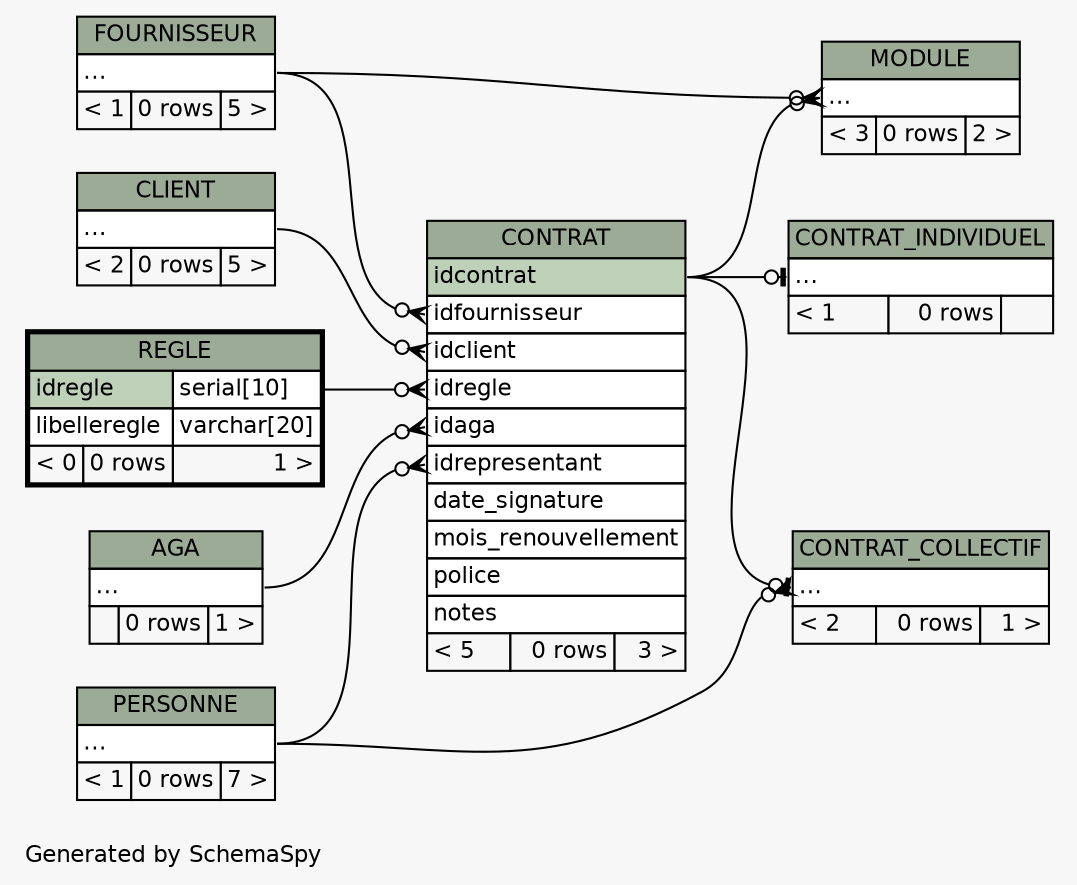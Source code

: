 // dot 2.40.1 on Mac OS X 10.12.5
// SchemaSpy rev 590
digraph "twoDegreesRelationshipsDiagram" {
  graph [
    rankdir="RL"
    bgcolor="#f7f7f7"
    label="\nGenerated by SchemaSpy"
    labeljust="l"
    nodesep="0.18"
    ranksep="0.46"
    fontname="Helvetica"
    fontsize="11"
  ];
  node [
    fontname="Helvetica"
    fontsize="11"
    shape="plaintext"
  ];
  edge [
    arrowsize="0.8"
  ];
  "CONTRAT":"idaga":w -> "AGA":"elipses":e [arrowhead=none dir=back arrowtail=crowodot];
  "CONTRAT":"idclient":w -> "CLIENT":"elipses":e [arrowhead=none dir=back arrowtail=crowodot];
  "CONTRAT":"idfournisseur":w -> "FOURNISSEUR":"elipses":e [arrowhead=none dir=back arrowtail=crowodot];
  "CONTRAT":"idregle":w -> "REGLE":"idregle.type":e [arrowhead=none dir=back arrowtail=crowodot];
  "CONTRAT":"idrepresentant":w -> "PERSONNE":"elipses":e [arrowhead=none dir=back arrowtail=crowodot];
  "CONTRAT_COLLECTIF":"elipses":w -> "PERSONNE":"elipses":e [arrowhead=none dir=back arrowtail=crowodot];
  "CONTRAT_COLLECTIF":"elipses":w -> "CONTRAT":"idcontrat":e [arrowhead=none dir=back arrowtail=teeodot];
  "CONTRAT_INDIVIDUEL":"elipses":w -> "CONTRAT":"idcontrat":e [arrowhead=none dir=back arrowtail=teeodot];
  "MODULE":"elipses":w -> "CONTRAT":"idcontrat":e [arrowhead=none dir=back arrowtail=crowodot];
  "MODULE":"elipses":w -> "FOURNISSEUR":"elipses":e [arrowhead=none dir=back arrowtail=crowodot];
  "AGA" [
    label=<
    <TABLE BORDER="0" CELLBORDER="1" CELLSPACING="0" BGCOLOR="#ffffff">
      <TR><TD COLSPAN="3" BGCOLOR="#9bab96" ALIGN="CENTER">AGA</TD></TR>
      <TR><TD PORT="elipses" COLSPAN="3" ALIGN="LEFT">...</TD></TR>
      <TR><TD ALIGN="LEFT" BGCOLOR="#f7f7f7">  </TD><TD ALIGN="RIGHT" BGCOLOR="#f7f7f7">0 rows</TD><TD ALIGN="RIGHT" BGCOLOR="#f7f7f7">1 &gt;</TD></TR>
    </TABLE>>
    URL="AGA.html"
    tooltip="AGA"
  ];
  "CLIENT" [
    label=<
    <TABLE BORDER="0" CELLBORDER="1" CELLSPACING="0" BGCOLOR="#ffffff">
      <TR><TD COLSPAN="3" BGCOLOR="#9bab96" ALIGN="CENTER">CLIENT</TD></TR>
      <TR><TD PORT="elipses" COLSPAN="3" ALIGN="LEFT">...</TD></TR>
      <TR><TD ALIGN="LEFT" BGCOLOR="#f7f7f7">&lt; 2</TD><TD ALIGN="RIGHT" BGCOLOR="#f7f7f7">0 rows</TD><TD ALIGN="RIGHT" BGCOLOR="#f7f7f7">5 &gt;</TD></TR>
    </TABLE>>
    URL="CLIENT.html"
    tooltip="CLIENT"
  ];
  "CONTRAT" [
    label=<
    <TABLE BORDER="0" CELLBORDER="1" CELLSPACING="0" BGCOLOR="#ffffff">
      <TR><TD COLSPAN="3" BGCOLOR="#9bab96" ALIGN="CENTER">CONTRAT</TD></TR>
      <TR><TD PORT="idcontrat" COLSPAN="3" BGCOLOR="#bed1b8" ALIGN="LEFT">idcontrat</TD></TR>
      <TR><TD PORT="idfournisseur" COLSPAN="3" ALIGN="LEFT">idfournisseur</TD></TR>
      <TR><TD PORT="idclient" COLSPAN="3" ALIGN="LEFT">idclient</TD></TR>
      <TR><TD PORT="idregle" COLSPAN="3" ALIGN="LEFT">idregle</TD></TR>
      <TR><TD PORT="idaga" COLSPAN="3" ALIGN="LEFT">idaga</TD></TR>
      <TR><TD PORT="idrepresentant" COLSPAN="3" ALIGN="LEFT">idrepresentant</TD></TR>
      <TR><TD PORT="date_signature" COLSPAN="3" ALIGN="LEFT">date_signature</TD></TR>
      <TR><TD PORT="mois_renouvellement" COLSPAN="3" ALIGN="LEFT">mois_renouvellement</TD></TR>
      <TR><TD PORT="police" COLSPAN="3" ALIGN="LEFT">police</TD></TR>
      <TR><TD PORT="notes" COLSPAN="3" ALIGN="LEFT">notes</TD></TR>
      <TR><TD ALIGN="LEFT" BGCOLOR="#f7f7f7">&lt; 5</TD><TD ALIGN="RIGHT" BGCOLOR="#f7f7f7">0 rows</TD><TD ALIGN="RIGHT" BGCOLOR="#f7f7f7">3 &gt;</TD></TR>
    </TABLE>>
    URL="CONTRAT.html"
    tooltip="CONTRAT"
  ];
  "CONTRAT_COLLECTIF" [
    label=<
    <TABLE BORDER="0" CELLBORDER="1" CELLSPACING="0" BGCOLOR="#ffffff">
      <TR><TD COLSPAN="3" BGCOLOR="#9bab96" ALIGN="CENTER">CONTRAT_COLLECTIF</TD></TR>
      <TR><TD PORT="elipses" COLSPAN="3" ALIGN="LEFT">...</TD></TR>
      <TR><TD ALIGN="LEFT" BGCOLOR="#f7f7f7">&lt; 2</TD><TD ALIGN="RIGHT" BGCOLOR="#f7f7f7">0 rows</TD><TD ALIGN="RIGHT" BGCOLOR="#f7f7f7">1 &gt;</TD></TR>
    </TABLE>>
    URL="CONTRAT_COLLECTIF.html"
    tooltip="CONTRAT_COLLECTIF"
  ];
  "CONTRAT_INDIVIDUEL" [
    label=<
    <TABLE BORDER="0" CELLBORDER="1" CELLSPACING="0" BGCOLOR="#ffffff">
      <TR><TD COLSPAN="3" BGCOLOR="#9bab96" ALIGN="CENTER">CONTRAT_INDIVIDUEL</TD></TR>
      <TR><TD PORT="elipses" COLSPAN="3" ALIGN="LEFT">...</TD></TR>
      <TR><TD ALIGN="LEFT" BGCOLOR="#f7f7f7">&lt; 1</TD><TD ALIGN="RIGHT" BGCOLOR="#f7f7f7">0 rows</TD><TD ALIGN="RIGHT" BGCOLOR="#f7f7f7">  </TD></TR>
    </TABLE>>
    URL="CONTRAT_INDIVIDUEL.html"
    tooltip="CONTRAT_INDIVIDUEL"
  ];
  "FOURNISSEUR" [
    label=<
    <TABLE BORDER="0" CELLBORDER="1" CELLSPACING="0" BGCOLOR="#ffffff">
      <TR><TD COLSPAN="3" BGCOLOR="#9bab96" ALIGN="CENTER">FOURNISSEUR</TD></TR>
      <TR><TD PORT="elipses" COLSPAN="3" ALIGN="LEFT">...</TD></TR>
      <TR><TD ALIGN="LEFT" BGCOLOR="#f7f7f7">&lt; 1</TD><TD ALIGN="RIGHT" BGCOLOR="#f7f7f7">0 rows</TD><TD ALIGN="RIGHT" BGCOLOR="#f7f7f7">5 &gt;</TD></TR>
    </TABLE>>
    URL="FOURNISSEUR.html"
    tooltip="FOURNISSEUR"
  ];
  "MODULE" [
    label=<
    <TABLE BORDER="0" CELLBORDER="1" CELLSPACING="0" BGCOLOR="#ffffff">
      <TR><TD COLSPAN="3" BGCOLOR="#9bab96" ALIGN="CENTER">MODULE</TD></TR>
      <TR><TD PORT="elipses" COLSPAN="3" ALIGN="LEFT">...</TD></TR>
      <TR><TD ALIGN="LEFT" BGCOLOR="#f7f7f7">&lt; 3</TD><TD ALIGN="RIGHT" BGCOLOR="#f7f7f7">0 rows</TD><TD ALIGN="RIGHT" BGCOLOR="#f7f7f7">2 &gt;</TD></TR>
    </TABLE>>
    URL="MODULE.html"
    tooltip="MODULE"
  ];
  "PERSONNE" [
    label=<
    <TABLE BORDER="0" CELLBORDER="1" CELLSPACING="0" BGCOLOR="#ffffff">
      <TR><TD COLSPAN="3" BGCOLOR="#9bab96" ALIGN="CENTER">PERSONNE</TD></TR>
      <TR><TD PORT="elipses" COLSPAN="3" ALIGN="LEFT">...</TD></TR>
      <TR><TD ALIGN="LEFT" BGCOLOR="#f7f7f7">&lt; 1</TD><TD ALIGN="RIGHT" BGCOLOR="#f7f7f7">0 rows</TD><TD ALIGN="RIGHT" BGCOLOR="#f7f7f7">7 &gt;</TD></TR>
    </TABLE>>
    URL="PERSONNE.html"
    tooltip="PERSONNE"
  ];
  "REGLE" [
    label=<
    <TABLE BORDER="2" CELLBORDER="1" CELLSPACING="0" BGCOLOR="#ffffff">
      <TR><TD COLSPAN="3" BGCOLOR="#9bab96" ALIGN="CENTER">REGLE</TD></TR>
      <TR><TD PORT="idregle" COLSPAN="2" BGCOLOR="#bed1b8" ALIGN="LEFT">idregle</TD><TD PORT="idregle.type" ALIGN="LEFT">serial[10]</TD></TR>
      <TR><TD PORT="libelleregle" COLSPAN="2" ALIGN="LEFT">libelleregle</TD><TD PORT="libelleregle.type" ALIGN="LEFT">varchar[20]</TD></TR>
      <TR><TD ALIGN="LEFT" BGCOLOR="#f7f7f7">&lt; 0</TD><TD ALIGN="RIGHT" BGCOLOR="#f7f7f7">0 rows</TD><TD ALIGN="RIGHT" BGCOLOR="#f7f7f7">1 &gt;</TD></TR>
    </TABLE>>
    URL="REGLE.html"
    tooltip="REGLE"
  ];
}
